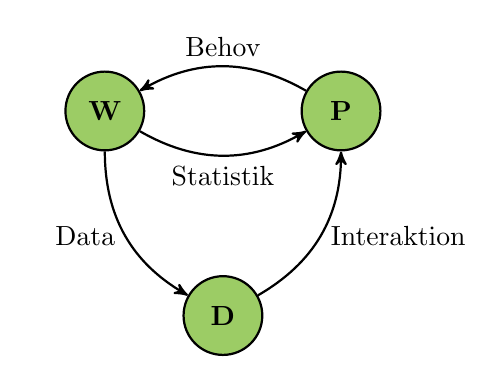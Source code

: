 \definecolor{klight_green_400}{RGB}{156, 204, 101}

\tikzset{%
  project part/.style={
    circle,
    draw,
    fill=klight_green_400,
    thick,
    minimum size=1cm
  },
  main line/.style={
    draw,
    line width=0.25mm,
    opacity=1,
    minimum size=1cm
  },
}

\begin{tikzpicture}[x=1.5cm, y=1.5cm, ->,>=stealth',auto, thick]
% Base project nodes
\node [project part/.try] (web) at (0,0) {$\textbf{W}$};
\node [project part/.try] (pl) at (2,0) {$\textbf{P}$};
\node [project part/.try] (dl) at (1,-1.732) {$\textbf{D}$};

% Connect them 
\path[main line/.style={font=\sffamily\small}]
    (dl) edge[bend right] node [right] {Interaktion} (pl)
    (web) edge[bend right] node [left] {Data} (dl)
    (pl) edge[bend right] node [above, midway] {Behov} (web)
    (web) edge[bend right] node [below, midway] {Statistik} (pl);
\end{tikzpicture}
